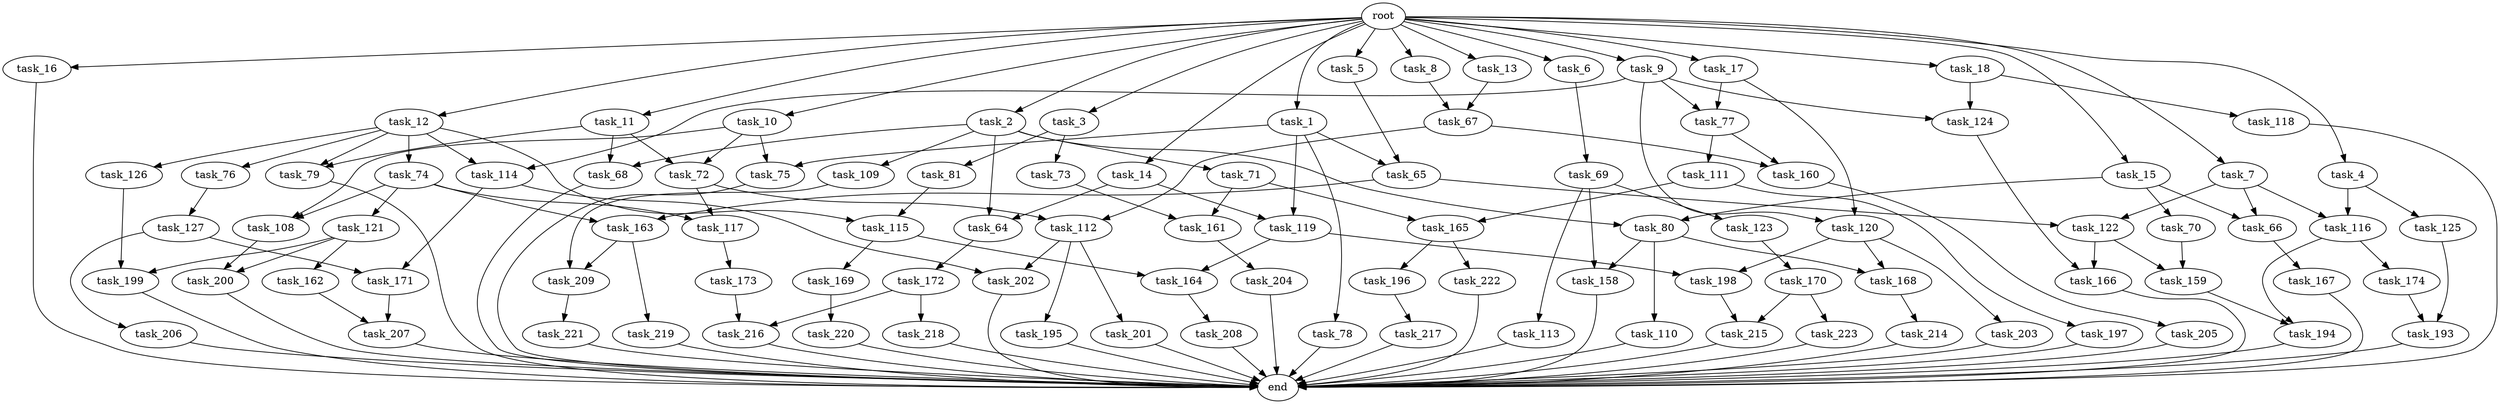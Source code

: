 digraph G {
  root [size="0.000000"];
  task_1 [size="1024.000000"];
  task_2 [size="1024.000000"];
  task_3 [size="1024.000000"];
  task_4 [size="1024.000000"];
  task_5 [size="1024.000000"];
  task_6 [size="1024.000000"];
  task_7 [size="1024.000000"];
  task_8 [size="1024.000000"];
  task_9 [size="1024.000000"];
  task_10 [size="1024.000000"];
  task_11 [size="1024.000000"];
  task_12 [size="1024.000000"];
  task_13 [size="1024.000000"];
  task_14 [size="1024.000000"];
  task_15 [size="1024.000000"];
  task_16 [size="1024.000000"];
  task_17 [size="1024.000000"];
  task_18 [size="1024.000000"];
  task_64 [size="764504178688.000000"];
  task_65 [size="154618822656.000000"];
  task_66 [size="833223655424.000000"];
  task_67 [size="249108103168.000000"];
  task_68 [size="1073741824000.000000"];
  task_69 [size="137438953472.000000"];
  task_70 [size="695784701952.000000"];
  task_71 [size="214748364800.000000"];
  task_72 [size="1554778161152.000000"];
  task_73 [size="214748364800.000000"];
  task_74 [size="34359738368.000000"];
  task_75 [size="773094113280.000000"];
  task_76 [size="34359738368.000000"];
  task_77 [size="730144440320.000000"];
  task_78 [size="77309411328.000000"];
  task_79 [size="893353197568.000000"];
  task_80 [size="910533066752.000000"];
  task_81 [size="214748364800.000000"];
  task_108 [size="773094113280.000000"];
  task_109 [size="214748364800.000000"];
  task_110 [size="214748364800.000000"];
  task_111 [size="34359738368.000000"];
  task_112 [size="833223655424.000000"];
  task_113 [size="309237645312.000000"];
  task_114 [size="68719476736.000000"];
  task_115 [size="249108103168.000000"];
  task_116 [size="833223655424.000000"];
  task_117 [size="773094113280.000000"];
  task_118 [size="549755813888.000000"];
  task_119 [size="627065225216.000000"];
  task_120 [size="730144440320.000000"];
  task_121 [size="77309411328.000000"];
  task_122 [size="214748364800.000000"];
  task_123 [size="309237645312.000000"];
  task_124 [size="584115552256.000000"];
  task_125 [size="695784701952.000000"];
  task_126 [size="34359738368.000000"];
  task_127 [size="34359738368.000000"];
  task_158 [size="523986010112.000000"];
  task_159 [size="1073741824000.000000"];
  task_160 [size="171798691840.000000"];
  task_161 [size="455266533376.000000"];
  task_162 [size="34359738368.000000"];
  task_163 [size="154618822656.000000"];
  task_164 [size="910533066752.000000"];
  task_165 [size="498216206336.000000"];
  task_166 [size="292057776128.000000"];
  task_167 [size="77309411328.000000"];
  task_168 [size="910533066752.000000"];
  task_169 [size="214748364800.000000"];
  task_170 [size="858993459200.000000"];
  task_171 [size="1279900254208.000000"];
  task_172 [size="77309411328.000000"];
  task_173 [size="214748364800.000000"];
  task_174 [size="420906795008.000000"];
  task_193 [size="1168231104512.000000"];
  task_194 [size="970662608896.000000"];
  task_195 [size="858993459200.000000"];
  task_196 [size="420906795008.000000"];
  task_197 [size="77309411328.000000"];
  task_198 [size="1391569403904.000000"];
  task_199 [size="171798691840.000000"];
  task_200 [size="584115552256.000000"];
  task_201 [size="858993459200.000000"];
  task_202 [size="1717986918400.000000"];
  task_203 [size="695784701952.000000"];
  task_204 [size="420906795008.000000"];
  task_205 [size="214748364800.000000"];
  task_206 [size="420906795008.000000"];
  task_207 [size="558345748480.000000"];
  task_208 [size="34359738368.000000"];
  task_209 [size="687194767360.000000"];
  task_214 [size="137438953472.000000"];
  task_215 [size="171798691840.000000"];
  task_216 [size="764504178688.000000"];
  task_217 [size="34359738368.000000"];
  task_218 [size="214748364800.000000"];
  task_219 [size="137438953472.000000"];
  task_220 [size="214748364800.000000"];
  task_221 [size="309237645312.000000"];
  task_222 [size="420906795008.000000"];
  task_223 [size="137438953472.000000"];
  end [size="0.000000"];

  root -> task_1 [size="1.000000"];
  root -> task_2 [size="1.000000"];
  root -> task_3 [size="1.000000"];
  root -> task_4 [size="1.000000"];
  root -> task_5 [size="1.000000"];
  root -> task_6 [size="1.000000"];
  root -> task_7 [size="1.000000"];
  root -> task_8 [size="1.000000"];
  root -> task_9 [size="1.000000"];
  root -> task_10 [size="1.000000"];
  root -> task_11 [size="1.000000"];
  root -> task_12 [size="1.000000"];
  root -> task_13 [size="1.000000"];
  root -> task_14 [size="1.000000"];
  root -> task_15 [size="1.000000"];
  root -> task_16 [size="1.000000"];
  root -> task_17 [size="1.000000"];
  root -> task_18 [size="1.000000"];
  task_1 -> task_65 [size="75497472.000000"];
  task_1 -> task_75 [size="75497472.000000"];
  task_1 -> task_78 [size="75497472.000000"];
  task_1 -> task_119 [size="75497472.000000"];
  task_2 -> task_64 [size="209715200.000000"];
  task_2 -> task_68 [size="209715200.000000"];
  task_2 -> task_71 [size="209715200.000000"];
  task_2 -> task_80 [size="209715200.000000"];
  task_2 -> task_109 [size="209715200.000000"];
  task_3 -> task_73 [size="209715200.000000"];
  task_3 -> task_81 [size="209715200.000000"];
  task_4 -> task_116 [size="679477248.000000"];
  task_4 -> task_125 [size="679477248.000000"];
  task_5 -> task_65 [size="75497472.000000"];
  task_6 -> task_69 [size="134217728.000000"];
  task_7 -> task_66 [size="134217728.000000"];
  task_7 -> task_116 [size="134217728.000000"];
  task_7 -> task_122 [size="134217728.000000"];
  task_8 -> task_67 [size="33554432.000000"];
  task_9 -> task_77 [size="33554432.000000"];
  task_9 -> task_114 [size="33554432.000000"];
  task_9 -> task_120 [size="33554432.000000"];
  task_9 -> task_124 [size="33554432.000000"];
  task_10 -> task_72 [size="679477248.000000"];
  task_10 -> task_75 [size="679477248.000000"];
  task_10 -> task_108 [size="679477248.000000"];
  task_11 -> task_68 [size="838860800.000000"];
  task_11 -> task_72 [size="838860800.000000"];
  task_11 -> task_79 [size="838860800.000000"];
  task_12 -> task_74 [size="33554432.000000"];
  task_12 -> task_76 [size="33554432.000000"];
  task_12 -> task_79 [size="33554432.000000"];
  task_12 -> task_114 [size="33554432.000000"];
  task_12 -> task_115 [size="33554432.000000"];
  task_12 -> task_126 [size="33554432.000000"];
  task_13 -> task_67 [size="209715200.000000"];
  task_14 -> task_64 [size="536870912.000000"];
  task_14 -> task_119 [size="536870912.000000"];
  task_15 -> task_66 [size="679477248.000000"];
  task_15 -> task_70 [size="679477248.000000"];
  task_15 -> task_80 [size="679477248.000000"];
  task_16 -> end [size="1.000000"];
  task_17 -> task_77 [size="679477248.000000"];
  task_17 -> task_120 [size="679477248.000000"];
  task_18 -> task_118 [size="536870912.000000"];
  task_18 -> task_124 [size="536870912.000000"];
  task_64 -> task_172 [size="75497472.000000"];
  task_65 -> task_122 [size="75497472.000000"];
  task_65 -> task_163 [size="75497472.000000"];
  task_66 -> task_167 [size="75497472.000000"];
  task_67 -> task_112 [size="134217728.000000"];
  task_67 -> task_160 [size="134217728.000000"];
  task_68 -> end [size="1.000000"];
  task_69 -> task_113 [size="301989888.000000"];
  task_69 -> task_123 [size="301989888.000000"];
  task_69 -> task_158 [size="301989888.000000"];
  task_70 -> task_159 [size="838860800.000000"];
  task_71 -> task_161 [size="411041792.000000"];
  task_71 -> task_165 [size="411041792.000000"];
  task_72 -> task_112 [size="679477248.000000"];
  task_72 -> task_117 [size="679477248.000000"];
  task_73 -> task_161 [size="33554432.000000"];
  task_74 -> task_108 [size="75497472.000000"];
  task_74 -> task_117 [size="75497472.000000"];
  task_74 -> task_121 [size="75497472.000000"];
  task_74 -> task_163 [size="75497472.000000"];
  task_75 -> end [size="1.000000"];
  task_76 -> task_127 [size="33554432.000000"];
  task_77 -> task_111 [size="33554432.000000"];
  task_77 -> task_160 [size="33554432.000000"];
  task_78 -> end [size="1.000000"];
  task_79 -> end [size="1.000000"];
  task_80 -> task_110 [size="209715200.000000"];
  task_80 -> task_158 [size="209715200.000000"];
  task_80 -> task_168 [size="209715200.000000"];
  task_81 -> task_115 [size="209715200.000000"];
  task_108 -> task_200 [size="536870912.000000"];
  task_109 -> task_209 [size="536870912.000000"];
  task_110 -> end [size="1.000000"];
  task_111 -> task_165 [size="75497472.000000"];
  task_111 -> task_197 [size="75497472.000000"];
  task_112 -> task_195 [size="838860800.000000"];
  task_112 -> task_201 [size="838860800.000000"];
  task_112 -> task_202 [size="838860800.000000"];
  task_113 -> end [size="1.000000"];
  task_114 -> task_171 [size="838860800.000000"];
  task_114 -> task_202 [size="838860800.000000"];
  task_115 -> task_164 [size="209715200.000000"];
  task_115 -> task_169 [size="209715200.000000"];
  task_116 -> task_174 [size="411041792.000000"];
  task_116 -> task_194 [size="411041792.000000"];
  task_117 -> task_173 [size="209715200.000000"];
  task_118 -> end [size="1.000000"];
  task_119 -> task_164 [size="679477248.000000"];
  task_119 -> task_198 [size="679477248.000000"];
  task_120 -> task_168 [size="679477248.000000"];
  task_120 -> task_198 [size="679477248.000000"];
  task_120 -> task_203 [size="679477248.000000"];
  task_121 -> task_162 [size="33554432.000000"];
  task_121 -> task_199 [size="33554432.000000"];
  task_121 -> task_200 [size="33554432.000000"];
  task_122 -> task_159 [size="209715200.000000"];
  task_122 -> task_166 [size="209715200.000000"];
  task_123 -> task_170 [size="838860800.000000"];
  task_124 -> task_166 [size="75497472.000000"];
  task_125 -> task_193 [size="301989888.000000"];
  task_126 -> task_199 [size="134217728.000000"];
  task_127 -> task_171 [size="411041792.000000"];
  task_127 -> task_206 [size="411041792.000000"];
  task_158 -> end [size="1.000000"];
  task_159 -> task_194 [size="536870912.000000"];
  task_160 -> task_205 [size="209715200.000000"];
  task_161 -> task_204 [size="411041792.000000"];
  task_162 -> task_207 [size="411041792.000000"];
  task_163 -> task_209 [size="134217728.000000"];
  task_163 -> task_219 [size="134217728.000000"];
  task_164 -> task_208 [size="33554432.000000"];
  task_165 -> task_196 [size="411041792.000000"];
  task_165 -> task_222 [size="411041792.000000"];
  task_166 -> end [size="1.000000"];
  task_167 -> end [size="1.000000"];
  task_168 -> task_214 [size="134217728.000000"];
  task_169 -> task_220 [size="209715200.000000"];
  task_170 -> task_215 [size="134217728.000000"];
  task_170 -> task_223 [size="134217728.000000"];
  task_171 -> task_207 [size="134217728.000000"];
  task_172 -> task_216 [size="209715200.000000"];
  task_172 -> task_218 [size="209715200.000000"];
  task_173 -> task_216 [size="536870912.000000"];
  task_174 -> task_193 [size="838860800.000000"];
  task_193 -> end [size="1.000000"];
  task_194 -> end [size="1.000000"];
  task_195 -> end [size="1.000000"];
  task_196 -> task_217 [size="33554432.000000"];
  task_197 -> end [size="1.000000"];
  task_198 -> task_215 [size="33554432.000000"];
  task_199 -> end [size="1.000000"];
  task_200 -> end [size="1.000000"];
  task_201 -> end [size="1.000000"];
  task_202 -> end [size="1.000000"];
  task_203 -> end [size="1.000000"];
  task_204 -> end [size="1.000000"];
  task_205 -> end [size="1.000000"];
  task_206 -> end [size="1.000000"];
  task_207 -> end [size="1.000000"];
  task_208 -> end [size="1.000000"];
  task_209 -> task_221 [size="301989888.000000"];
  task_214 -> end [size="1.000000"];
  task_215 -> end [size="1.000000"];
  task_216 -> end [size="1.000000"];
  task_217 -> end [size="1.000000"];
  task_218 -> end [size="1.000000"];
  task_219 -> end [size="1.000000"];
  task_220 -> end [size="1.000000"];
  task_221 -> end [size="1.000000"];
  task_222 -> end [size="1.000000"];
  task_223 -> end [size="1.000000"];
}
